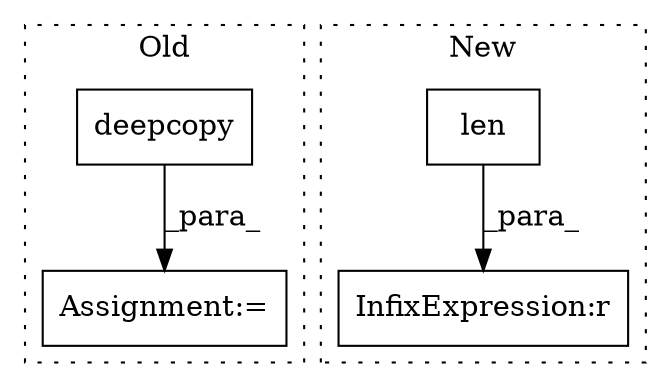 digraph G {
subgraph cluster0 {
1 [label="deepcopy" a="32" s="5760,5776" l="9,1" shape="box"];
3 [label="Assignment:=" a="7" s="5754" l="1" shape="box"];
label = "Old";
style="dotted";
}
subgraph cluster1 {
2 [label="len" a="32" s="6316,6342" l="4,1" shape="box"];
4 [label="InfixExpression:r" a="27" s="6343" l="4" shape="box"];
label = "New";
style="dotted";
}
1 -> 3 [label="_para_"];
2 -> 4 [label="_para_"];
}